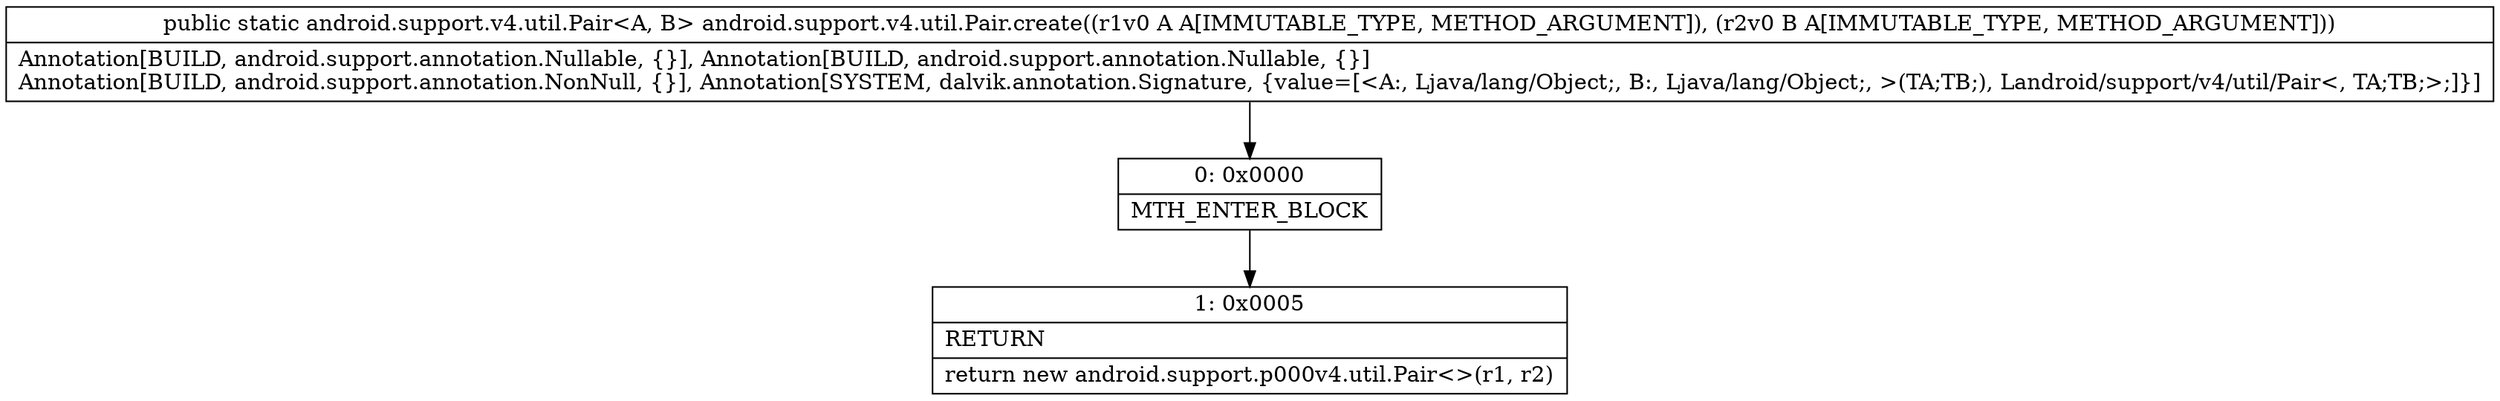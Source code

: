 digraph "CFG forandroid.support.v4.util.Pair.create(Ljava\/lang\/Object;Ljava\/lang\/Object;)Landroid\/support\/v4\/util\/Pair;" {
Node_0 [shape=record,label="{0\:\ 0x0000|MTH_ENTER_BLOCK\l}"];
Node_1 [shape=record,label="{1\:\ 0x0005|RETURN\l|return new android.support.p000v4.util.Pair\<\>(r1, r2)\l}"];
MethodNode[shape=record,label="{public static android.support.v4.util.Pair\<A, B\> android.support.v4.util.Pair.create((r1v0 A A[IMMUTABLE_TYPE, METHOD_ARGUMENT]), (r2v0 B A[IMMUTABLE_TYPE, METHOD_ARGUMENT]))  | Annotation[BUILD, android.support.annotation.Nullable, \{\}], Annotation[BUILD, android.support.annotation.Nullable, \{\}]\lAnnotation[BUILD, android.support.annotation.NonNull, \{\}], Annotation[SYSTEM, dalvik.annotation.Signature, \{value=[\<A:, Ljava\/lang\/Object;, B:, Ljava\/lang\/Object;, \>(TA;TB;), Landroid\/support\/v4\/util\/Pair\<, TA;TB;\>;]\}]\l}"];
MethodNode -> Node_0;
Node_0 -> Node_1;
}


